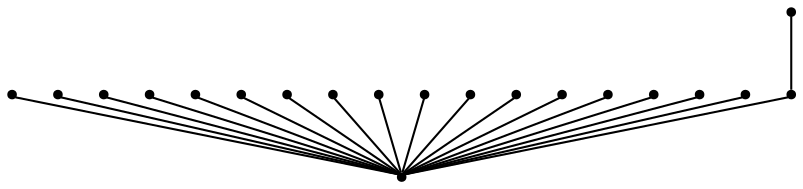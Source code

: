 graph {
  node [shape=point,comment="{\"directed\":false,\"doi\":\"10.1007/978-3-540-77537-9_27\",\"figure\":\"3 (2)\"}"]

  v0 [pos="739.4874120667923,1308.7090490757337"]
  v1 [pos="773.9505374287451,1309.209210541465"]
  v2 [pos="620.3363042343494,1308.2713759925148"]
  v3 [pos="706.7130374287449,1332.9678977862268"]
  v4 [pos="707.0257731681646,1347.6607132547551"]
  v5 [pos="704.6490069988162,1362.1034479904174"]
  v6 [pos="703.1478881747223,1319.8381504995175"]
  v7 [pos="700.3958422993504,1375.7334521449693"]
  v8 [pos="692.3273365730463,1390.3637156295774"]
  v9 [pos="684.3213907197464,1401.5553054358743"]
  v10 [pos="674.3139424967211,1410.3710010771317"]
  v11 [pos="663.9312304740728,1419.1866649176857"]
  v12 [pos="651.1717204692751,1427.1271097946167"]
  v13 [pos="638.0995065378588,1432.8791574547508"]
  v14 [pos="623.9639974549759,1436.5055188855258"]
  v15 [pos="609.2030327996542,1436.5055188855258"]
  v16 [pos="595.3802435497905,1437.1307843190973"]
  v17 [pos="581.3072784335114,1435.3176354044135"]
  v18 [pos="565.1702669809031,1431.9414183079111"]
  v19 [pos="549.3460071741149,1426.7519250939108"]

  v19 -- v2 [id="-2",pos="549.3460071741149,1426.7519250939108 620.3363042343494,1308.2713759925148 620.3363042343494,1308.2713759925148 620.3363042343494,1308.2713759925148"]
  v18 -- v2 [id="-3",pos="565.1702669809031,1431.9414183079111 620.3363042343494,1308.2713759925148 620.3363042343494,1308.2713759925148 620.3363042343494,1308.2713759925148"]
  v17 -- v2 [id="-4",pos="581.3072784335114,1435.3176354044135 620.3363042343494,1308.2713759925148 620.3363042343494,1308.2713759925148 620.3363042343494,1308.2713759925148"]
  v16 -- v2 [id="-5",pos="595.3802435497905,1437.1307843190973 620.3363042343494,1308.2713759925148 620.3363042343494,1308.2713759925148 620.3363042343494,1308.2713759925148"]
  v15 -- v2 [id="-6",pos="609.2030327996542,1436.5055188855258 620.3363042343494,1308.2713759925148 620.3363042343494,1308.2713759925148 620.3363042343494,1308.2713759925148"]
  v14 -- v2 [id="-7",pos="623.9639974549759,1436.5055188855258 620.3363042343494,1308.2713759925148 620.3363042343494,1308.2713759925148 620.3363042343494,1308.2713759925148"]
  v13 -- v2 [id="-8",pos="638.0995065378588,1432.8791574547508 620.3363042343494,1308.2713759925148 620.3363042343494,1308.2713759925148 620.3363042343494,1308.2713759925148"]
  v12 -- v2 [id="-9",pos="651.1717204692751,1427.1271097946167 620.3363042343494,1308.2713759925148 620.3363042343494,1308.2713759925148 620.3363042343494,1308.2713759925148"]
  v11 -- v2 [id="-10",pos="663.9312304740728,1419.1866649176857 620.3363042343494,1308.2713759925148 620.3363042343494,1308.2713759925148 620.3363042343494,1308.2713759925148"]
  v10 -- v2 [id="-11",pos="674.3139424967211,1410.3710010771317 620.3363042343494,1308.2713759925148 620.3363042343494,1308.2713759925148 620.3363042343494,1308.2713759925148"]
  v9 -- v2 [id="-12",pos="684.3213907197464,1401.5553054358743 620.3363042343494,1308.2713759925148 620.3363042343494,1308.2713759925148 620.3363042343494,1308.2713759925148"]
  v8 -- v2 [id="-13",pos="692.3273365730463,1390.3637156295774 620.3363042343494,1308.2713759925148 620.3363042343494,1308.2713759925148 620.3363042343494,1308.2713759925148"]
  v7 -- v2 [id="-14",pos="700.3958422993504,1375.7334521449693 620.3363042343494,1308.2713759925148 620.3363042343494,1308.2713759925148 620.3363042343494,1308.2713759925148"]
  v6 -- v2 [id="-15",pos="703.1478881747223,1319.8381504995175 620.3363042343494,1308.2713759925148 620.3363042343494,1308.2713759925148 620.3363042343494,1308.2713759925148"]
  v5 -- v2 [id="-16",pos="704.6490069988162,1362.1034479904174 620.3363042343494,1308.2713759925148 620.3363042343494,1308.2713759925148 620.3363042343494,1308.2713759925148"]
  v4 -- v2 [id="-17",pos="707.0257731681646,1347.6607132547551 620.3363042343494,1308.2713759925148 620.3363042343494,1308.2713759925148 620.3363042343494,1308.2713759925148"]
  v3 -- v2 [id="-18",pos="706.7130374287449,1332.9678977862268 620.3363042343494,1308.2713759925148 620.3363042343494,1308.2713759925148 620.3363042343494,1308.2713759925148"]
  v0 -- v2 [id="-19",pos="739.4874120667923,1308.7090490757337 620.3363042343494,1308.2713759925148 620.3363042343494,1308.2713759925148 620.3363042343494,1308.2713759925148"]
  v1 -- v0 [id="-20",pos="773.9505374287451,1309.209210541465 739.4874120667923,1308.7090490757337 739.4874120667923,1308.7090490757337 739.4874120667923,1308.7090490757337"]
}